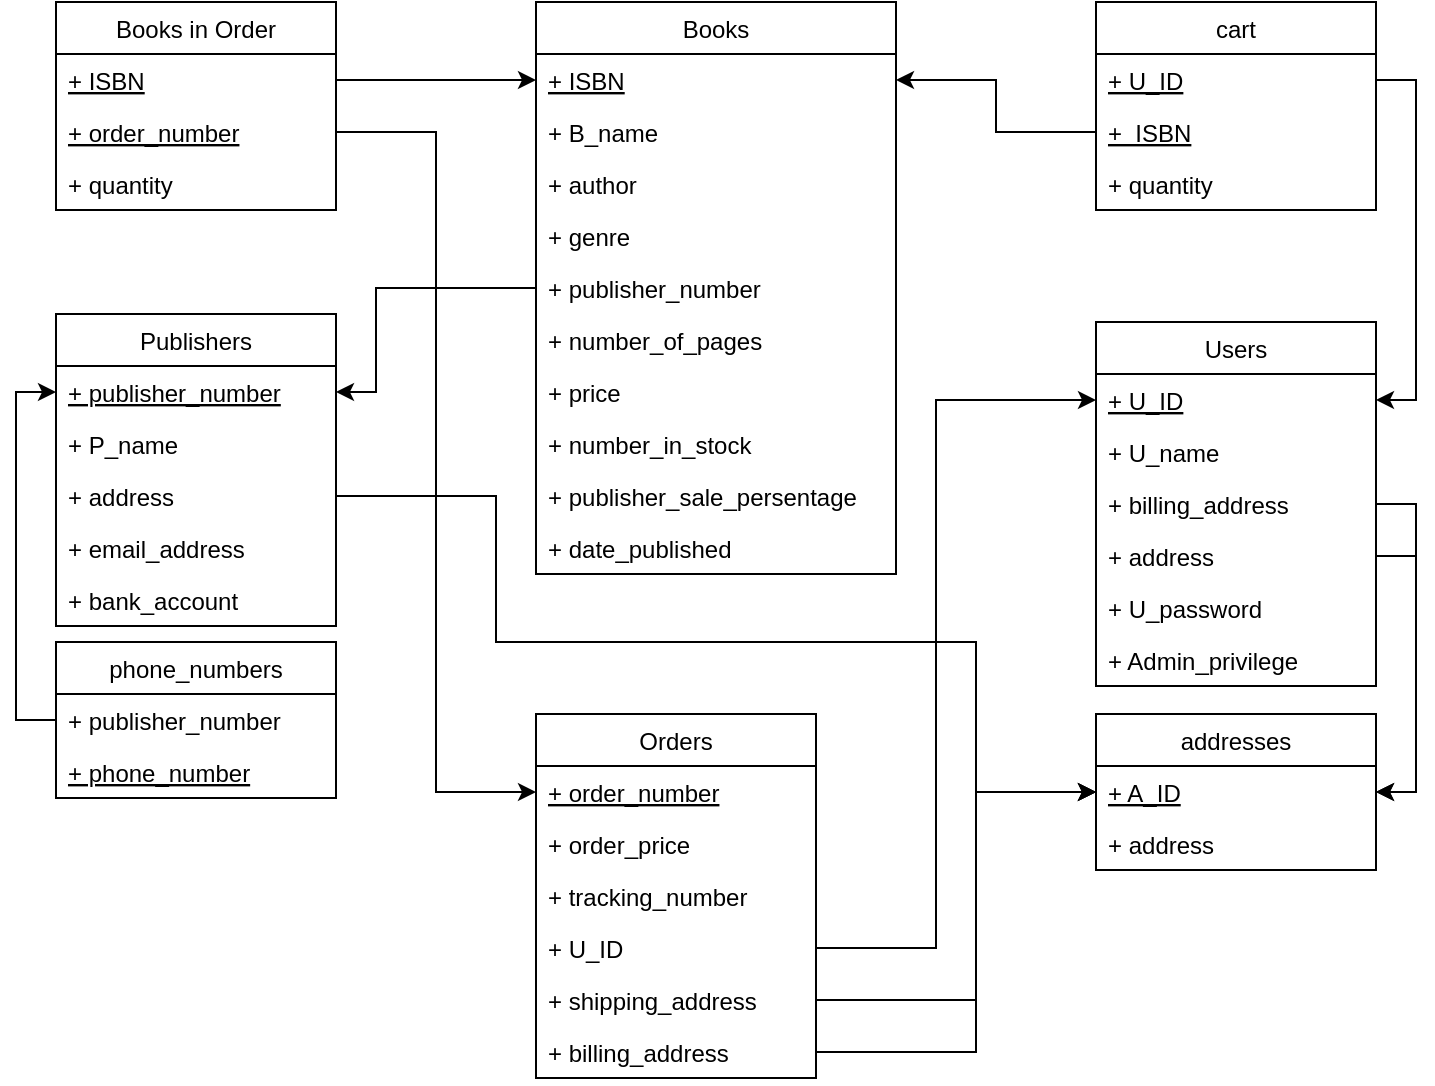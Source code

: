 <mxfile version="20.6.0" type="device"><diagram id="R2lEEEUBdFMjLlhIrx00" name="Page-1"><mxGraphModel dx="848" dy="576" grid="1" gridSize="10" guides="1" tooltips="1" connect="1" arrows="1" fold="1" page="1" pageScale="1" pageWidth="850" pageHeight="1100" math="0" shadow="0" extFonts="Permanent Marker^https://fonts.googleapis.com/css?family=Permanent+Marker"><root><mxCell id="0"/><mxCell id="1" parent="0"/><mxCell id="kY6T23p5PmkkFA9cFPmk-1" value="Books" style="swimlane;fontStyle=0;childLayout=stackLayout;horizontal=1;startSize=26;fillColor=none;horizontalStack=0;resizeParent=1;resizeParentMax=0;resizeLast=0;collapsible=1;marginBottom=0;" parent="1" vertex="1"><mxGeometry x="280" y="80" width="180" height="286" as="geometry"/></mxCell><mxCell id="kY6T23p5PmkkFA9cFPmk-2" value="+ ISBN" style="text;strokeColor=none;fillColor=none;align=left;verticalAlign=top;spacingLeft=4;spacingRight=4;overflow=hidden;rotatable=0;points=[[0,0.5],[1,0.5]];portConstraint=eastwest;fontStyle=4" parent="kY6T23p5PmkkFA9cFPmk-1" vertex="1"><mxGeometry y="26" width="180" height="26" as="geometry"/></mxCell><mxCell id="kY6T23p5PmkkFA9cFPmk-3" value="+ B_name" style="text;strokeColor=none;fillColor=none;align=left;verticalAlign=top;spacingLeft=4;spacingRight=4;overflow=hidden;rotatable=0;points=[[0,0.5],[1,0.5]];portConstraint=eastwest;" parent="kY6T23p5PmkkFA9cFPmk-1" vertex="1"><mxGeometry y="52" width="180" height="26" as="geometry"/></mxCell><mxCell id="kY6T23p5PmkkFA9cFPmk-4" value="+ author" style="text;strokeColor=none;fillColor=none;align=left;verticalAlign=top;spacingLeft=4;spacingRight=4;overflow=hidden;rotatable=0;points=[[0,0.5],[1,0.5]];portConstraint=eastwest;" parent="kY6T23p5PmkkFA9cFPmk-1" vertex="1"><mxGeometry y="78" width="180" height="26" as="geometry"/></mxCell><mxCell id="kY6T23p5PmkkFA9cFPmk-5" value="+ genre" style="text;strokeColor=none;fillColor=none;align=left;verticalAlign=top;spacingLeft=4;spacingRight=4;overflow=hidden;rotatable=0;points=[[0,0.5],[1,0.5]];portConstraint=eastwest;" parent="kY6T23p5PmkkFA9cFPmk-1" vertex="1"><mxGeometry y="104" width="180" height="26" as="geometry"/></mxCell><mxCell id="kY6T23p5PmkkFA9cFPmk-6" value="+ publisher_number" style="text;strokeColor=none;fillColor=none;align=left;verticalAlign=top;spacingLeft=4;spacingRight=4;overflow=hidden;rotatable=0;points=[[0,0.5],[1,0.5]];portConstraint=eastwest;" parent="kY6T23p5PmkkFA9cFPmk-1" vertex="1"><mxGeometry y="130" width="180" height="26" as="geometry"/></mxCell><mxCell id="kY6T23p5PmkkFA9cFPmk-7" value="+ number_of_pages" style="text;strokeColor=none;fillColor=none;align=left;verticalAlign=top;spacingLeft=4;spacingRight=4;overflow=hidden;rotatable=0;points=[[0,0.5],[1,0.5]];portConstraint=eastwest;" parent="kY6T23p5PmkkFA9cFPmk-1" vertex="1"><mxGeometry y="156" width="180" height="26" as="geometry"/></mxCell><mxCell id="kY6T23p5PmkkFA9cFPmk-8" value="+ price" style="text;strokeColor=none;fillColor=none;align=left;verticalAlign=top;spacingLeft=4;spacingRight=4;overflow=hidden;rotatable=0;points=[[0,0.5],[1,0.5]];portConstraint=eastwest;" parent="kY6T23p5PmkkFA9cFPmk-1" vertex="1"><mxGeometry y="182" width="180" height="26" as="geometry"/></mxCell><mxCell id="kY6T23p5PmkkFA9cFPmk-9" value="+ number_in_stock" style="text;strokeColor=none;fillColor=none;align=left;verticalAlign=top;spacingLeft=4;spacingRight=4;overflow=hidden;rotatable=0;points=[[0,0.5],[1,0.5]];portConstraint=eastwest;" parent="kY6T23p5PmkkFA9cFPmk-1" vertex="1"><mxGeometry y="208" width="180" height="26" as="geometry"/></mxCell><mxCell id="kY6T23p5PmkkFA9cFPmk-10" value="+ publisher_sale_persentage" style="text;strokeColor=none;fillColor=none;align=left;verticalAlign=top;spacingLeft=4;spacingRight=4;overflow=hidden;rotatable=0;points=[[0,0.5],[1,0.5]];portConstraint=eastwest;" parent="kY6T23p5PmkkFA9cFPmk-1" vertex="1"><mxGeometry y="234" width="180" height="26" as="geometry"/></mxCell><mxCell id="kY6T23p5PmkkFA9cFPmk-38" value="+ date_published&#10;" style="text;strokeColor=none;fillColor=none;align=left;verticalAlign=top;spacingLeft=4;spacingRight=4;overflow=hidden;rotatable=0;points=[[0,0.5],[1,0.5]];portConstraint=eastwest;" parent="kY6T23p5PmkkFA9cFPmk-1" vertex="1"><mxGeometry y="260" width="180" height="26" as="geometry"/></mxCell><mxCell id="kY6T23p5PmkkFA9cFPmk-11" value="Users" style="swimlane;fontStyle=0;childLayout=stackLayout;horizontal=1;startSize=26;fillColor=none;horizontalStack=0;resizeParent=1;resizeParentMax=0;resizeLast=0;collapsible=1;marginBottom=0;" parent="1" vertex="1"><mxGeometry x="560" y="240" width="140" height="182" as="geometry"/></mxCell><mxCell id="kY6T23p5PmkkFA9cFPmk-12" value="+ U_ID" style="text;strokeColor=none;fillColor=none;align=left;verticalAlign=top;spacingLeft=4;spacingRight=4;overflow=hidden;rotatable=0;points=[[0,0.5],[1,0.5]];portConstraint=eastwest;fontStyle=4" parent="kY6T23p5PmkkFA9cFPmk-11" vertex="1"><mxGeometry y="26" width="140" height="26" as="geometry"/></mxCell><mxCell id="kY6T23p5PmkkFA9cFPmk-13" value="+ U_name" style="text;strokeColor=none;fillColor=none;align=left;verticalAlign=top;spacingLeft=4;spacingRight=4;overflow=hidden;rotatable=0;points=[[0,0.5],[1,0.5]];portConstraint=eastwest;" parent="kY6T23p5PmkkFA9cFPmk-11" vertex="1"><mxGeometry y="52" width="140" height="26" as="geometry"/></mxCell><mxCell id="kY6T23p5PmkkFA9cFPmk-14" value="+ billing_address" style="text;strokeColor=none;fillColor=none;align=left;verticalAlign=top;spacingLeft=4;spacingRight=4;overflow=hidden;rotatable=0;points=[[0,0.5],[1,0.5]];portConstraint=eastwest;" parent="kY6T23p5PmkkFA9cFPmk-11" vertex="1"><mxGeometry y="78" width="140" height="26" as="geometry"/></mxCell><mxCell id="kY6T23p5PmkkFA9cFPmk-15" value="+ address" style="text;strokeColor=none;fillColor=none;align=left;verticalAlign=top;spacingLeft=4;spacingRight=4;overflow=hidden;rotatable=0;points=[[0,0.5],[1,0.5]];portConstraint=eastwest;" parent="kY6T23p5PmkkFA9cFPmk-11" vertex="1"><mxGeometry y="104" width="140" height="26" as="geometry"/></mxCell><mxCell id="J5RXeb8skmXT4I8ab_PD-3" value="+ U_password" style="text;strokeColor=none;fillColor=none;align=left;verticalAlign=top;spacingLeft=4;spacingRight=4;overflow=hidden;rotatable=0;points=[[0,0.5],[1,0.5]];portConstraint=eastwest;" parent="kY6T23p5PmkkFA9cFPmk-11" vertex="1"><mxGeometry y="130" width="140" height="26" as="geometry"/></mxCell><mxCell id="xmV-hLpOCKNrkYkI8xjH-5" value="+ Admin_privilege" style="text;strokeColor=none;fillColor=none;align=left;verticalAlign=top;spacingLeft=4;spacingRight=4;overflow=hidden;rotatable=0;points=[[0,0.5],[1,0.5]];portConstraint=eastwest;" vertex="1" parent="kY6T23p5PmkkFA9cFPmk-11"><mxGeometry y="156" width="140" height="26" as="geometry"/></mxCell><mxCell id="kY6T23p5PmkkFA9cFPmk-16" value="Orders" style="swimlane;fontStyle=0;childLayout=stackLayout;horizontal=1;startSize=26;fillColor=none;horizontalStack=0;resizeParent=1;resizeParentMax=0;resizeLast=0;collapsible=1;marginBottom=0;" parent="1" vertex="1"><mxGeometry x="280" y="436" width="140" height="182" as="geometry"/></mxCell><mxCell id="kY6T23p5PmkkFA9cFPmk-17" value="+ order_number" style="text;strokeColor=none;fillColor=none;align=left;verticalAlign=top;spacingLeft=4;spacingRight=4;overflow=hidden;rotatable=0;points=[[0,0.5],[1,0.5]];portConstraint=eastwest;fontStyle=4" parent="kY6T23p5PmkkFA9cFPmk-16" vertex="1"><mxGeometry y="26" width="140" height="26" as="geometry"/></mxCell><mxCell id="kY6T23p5PmkkFA9cFPmk-20" value="+ order_price" style="text;strokeColor=none;fillColor=none;align=left;verticalAlign=top;spacingLeft=4;spacingRight=4;overflow=hidden;rotatable=0;points=[[0,0.5],[1,0.5]];portConstraint=eastwest;" parent="kY6T23p5PmkkFA9cFPmk-16" vertex="1"><mxGeometry y="52" width="140" height="26" as="geometry"/></mxCell><mxCell id="kY6T23p5PmkkFA9cFPmk-21" value="+ tracking_number" style="text;strokeColor=none;fillColor=none;align=left;verticalAlign=top;spacingLeft=4;spacingRight=4;overflow=hidden;rotatable=0;points=[[0,0.5],[1,0.5]];portConstraint=eastwest;" parent="kY6T23p5PmkkFA9cFPmk-16" vertex="1"><mxGeometry y="78" width="140" height="26" as="geometry"/></mxCell><mxCell id="kY6T23p5PmkkFA9cFPmk-36" value="+ U_ID" style="text;strokeColor=none;fillColor=none;align=left;verticalAlign=top;spacingLeft=4;spacingRight=4;overflow=hidden;rotatable=0;points=[[0,0.5],[1,0.5]];portConstraint=eastwest;" parent="kY6T23p5PmkkFA9cFPmk-16" vertex="1"><mxGeometry y="104" width="140" height="26" as="geometry"/></mxCell><mxCell id="kY6T23p5PmkkFA9cFPmk-18" value="+ shipping_address" style="text;strokeColor=none;fillColor=none;align=left;verticalAlign=top;spacingLeft=4;spacingRight=4;overflow=hidden;rotatable=0;points=[[0,0.5],[1,0.5]];portConstraint=eastwest;" parent="kY6T23p5PmkkFA9cFPmk-16" vertex="1"><mxGeometry y="130" width="140" height="26" as="geometry"/></mxCell><mxCell id="kY6T23p5PmkkFA9cFPmk-44" value="+ billing_address" style="text;strokeColor=none;fillColor=none;align=left;verticalAlign=top;spacingLeft=4;spacingRight=4;overflow=hidden;rotatable=0;points=[[0,0.5],[1,0.5]];portConstraint=eastwest;" parent="kY6T23p5PmkkFA9cFPmk-16" vertex="1"><mxGeometry y="156" width="140" height="26" as="geometry"/></mxCell><mxCell id="kY6T23p5PmkkFA9cFPmk-22" value="Publishers" style="swimlane;fontStyle=0;childLayout=stackLayout;horizontal=1;startSize=26;fillColor=none;horizontalStack=0;resizeParent=1;resizeParentMax=0;resizeLast=0;collapsible=1;marginBottom=0;" parent="1" vertex="1"><mxGeometry x="40" y="236" width="140" height="156" as="geometry"/></mxCell><mxCell id="kY6T23p5PmkkFA9cFPmk-23" value="+ publisher_number" style="text;strokeColor=none;fillColor=none;align=left;verticalAlign=top;spacingLeft=4;spacingRight=4;overflow=hidden;rotatable=0;points=[[0,0.5],[1,0.5]];portConstraint=eastwest;fontStyle=4" parent="kY6T23p5PmkkFA9cFPmk-22" vertex="1"><mxGeometry y="26" width="140" height="26" as="geometry"/></mxCell><mxCell id="kY6T23p5PmkkFA9cFPmk-24" value="+ P_name" style="text;strokeColor=none;fillColor=none;align=left;verticalAlign=top;spacingLeft=4;spacingRight=4;overflow=hidden;rotatable=0;points=[[0,0.5],[1,0.5]];portConstraint=eastwest;" parent="kY6T23p5PmkkFA9cFPmk-22" vertex="1"><mxGeometry y="52" width="140" height="26" as="geometry"/></mxCell><mxCell id="kY6T23p5PmkkFA9cFPmk-25" value="+ address" style="text;strokeColor=none;fillColor=none;align=left;verticalAlign=top;spacingLeft=4;spacingRight=4;overflow=hidden;rotatable=0;points=[[0,0.5],[1,0.5]];portConstraint=eastwest;" parent="kY6T23p5PmkkFA9cFPmk-22" vertex="1"><mxGeometry y="78" width="140" height="26" as="geometry"/></mxCell><mxCell id="kY6T23p5PmkkFA9cFPmk-26" value="+ email_address" style="text;strokeColor=none;fillColor=none;align=left;verticalAlign=top;spacingLeft=4;spacingRight=4;overflow=hidden;rotatable=0;points=[[0,0.5],[1,0.5]];portConstraint=eastwest;" parent="kY6T23p5PmkkFA9cFPmk-22" vertex="1"><mxGeometry y="104" width="140" height="26" as="geometry"/></mxCell><mxCell id="Q8hVZ-laRjTneT5C1Gk_-14" value="+ bank_account" style="text;strokeColor=none;fillColor=none;align=left;verticalAlign=top;spacingLeft=4;spacingRight=4;overflow=hidden;rotatable=0;points=[[0,0.5],[1,0.5]];portConstraint=eastwest;" parent="kY6T23p5PmkkFA9cFPmk-22" vertex="1"><mxGeometry y="130" width="140" height="26" as="geometry"/></mxCell><mxCell id="kY6T23p5PmkkFA9cFPmk-28" value="cart" style="swimlane;fontStyle=0;childLayout=stackLayout;horizontal=1;startSize=26;fillColor=none;horizontalStack=0;resizeParent=1;resizeParentMax=0;resizeLast=0;collapsible=1;marginBottom=0;" parent="1" vertex="1"><mxGeometry x="560" y="80" width="140" height="104" as="geometry"/></mxCell><mxCell id="kY6T23p5PmkkFA9cFPmk-29" value="+ U_ID" style="text;strokeColor=none;fillColor=none;align=left;verticalAlign=top;spacingLeft=4;spacingRight=4;overflow=hidden;rotatable=0;points=[[0,0.5],[1,0.5]];portConstraint=eastwest;fontStyle=4" parent="kY6T23p5PmkkFA9cFPmk-28" vertex="1"><mxGeometry y="26" width="140" height="26" as="geometry"/></mxCell><mxCell id="kY6T23p5PmkkFA9cFPmk-30" value="+  ISBN" style="text;strokeColor=none;fillColor=none;align=left;verticalAlign=top;spacingLeft=4;spacingRight=4;overflow=hidden;rotatable=0;points=[[0,0.5],[1,0.5]];portConstraint=eastwest;fontStyle=4" parent="kY6T23p5PmkkFA9cFPmk-28" vertex="1"><mxGeometry y="52" width="140" height="26" as="geometry"/></mxCell><mxCell id="kY6T23p5PmkkFA9cFPmk-31" value="+ quantity" style="text;strokeColor=none;fillColor=none;align=left;verticalAlign=top;spacingLeft=4;spacingRight=4;overflow=hidden;rotatable=0;points=[[0,0.5],[1,0.5]];portConstraint=eastwest;" parent="kY6T23p5PmkkFA9cFPmk-28" vertex="1"><mxGeometry y="78" width="140" height="26" as="geometry"/></mxCell><mxCell id="kY6T23p5PmkkFA9cFPmk-32" value="Books in Order" style="swimlane;fontStyle=0;childLayout=stackLayout;horizontal=1;startSize=26;fillColor=none;horizontalStack=0;resizeParent=1;resizeParentMax=0;resizeLast=0;collapsible=1;marginBottom=0;" parent="1" vertex="1"><mxGeometry x="40" y="80" width="140" height="104" as="geometry"/></mxCell><mxCell id="kY6T23p5PmkkFA9cFPmk-33" value="+ ISBN" style="text;strokeColor=none;fillColor=none;align=left;verticalAlign=top;spacingLeft=4;spacingRight=4;overflow=hidden;rotatable=0;points=[[0,0.5],[1,0.5]];portConstraint=eastwest;fontStyle=4" parent="kY6T23p5PmkkFA9cFPmk-32" vertex="1"><mxGeometry y="26" width="140" height="26" as="geometry"/></mxCell><mxCell id="kY6T23p5PmkkFA9cFPmk-34" value="+ order_number" style="text;strokeColor=none;fillColor=none;align=left;verticalAlign=top;spacingLeft=4;spacingRight=4;overflow=hidden;rotatable=0;points=[[0,0.5],[1,0.5]];portConstraint=eastwest;fontStyle=4" parent="kY6T23p5PmkkFA9cFPmk-32" vertex="1"><mxGeometry y="52" width="140" height="26" as="geometry"/></mxCell><mxCell id="kY6T23p5PmkkFA9cFPmk-35" value="+ quantity" style="text;strokeColor=none;fillColor=none;align=left;verticalAlign=top;spacingLeft=4;spacingRight=4;overflow=hidden;rotatable=0;points=[[0,0.5],[1,0.5]];portConstraint=eastwest;" parent="kY6T23p5PmkkFA9cFPmk-32" vertex="1"><mxGeometry y="78" width="140" height="26" as="geometry"/></mxCell><mxCell id="kY6T23p5PmkkFA9cFPmk-40" value="phone_numbers" style="swimlane;fontStyle=0;childLayout=stackLayout;horizontal=1;startSize=26;fillColor=none;horizontalStack=0;resizeParent=1;resizeParentMax=0;resizeLast=0;collapsible=1;marginBottom=0;" parent="1" vertex="1"><mxGeometry x="40" y="400" width="140" height="78" as="geometry"/></mxCell><mxCell id="kY6T23p5PmkkFA9cFPmk-41" value="+ publisher_number" style="text;strokeColor=none;fillColor=none;align=left;verticalAlign=top;spacingLeft=4;spacingRight=4;overflow=hidden;rotatable=0;points=[[0,0.5],[1,0.5]];portConstraint=eastwest;" parent="kY6T23p5PmkkFA9cFPmk-40" vertex="1"><mxGeometry y="26" width="140" height="26" as="geometry"/></mxCell><mxCell id="kY6T23p5PmkkFA9cFPmk-42" value="+ phone_number" style="text;strokeColor=none;fillColor=none;align=left;verticalAlign=top;spacingLeft=4;spacingRight=4;overflow=hidden;rotatable=0;points=[[0,0.5],[1,0.5]];portConstraint=eastwest;fontStyle=4" parent="kY6T23p5PmkkFA9cFPmk-40" vertex="1"><mxGeometry y="52" width="140" height="26" as="geometry"/></mxCell><mxCell id="kY6T23p5PmkkFA9cFPmk-46" value="addresses" style="swimlane;fontStyle=0;childLayout=stackLayout;horizontal=1;startSize=26;fillColor=none;horizontalStack=0;resizeParent=1;resizeParentMax=0;resizeLast=0;collapsible=1;marginBottom=0;" parent="1" vertex="1"><mxGeometry x="560" y="436" width="140" height="78" as="geometry"/></mxCell><mxCell id="kY6T23p5PmkkFA9cFPmk-47" value="+ A_ID" style="text;strokeColor=none;fillColor=none;align=left;verticalAlign=top;spacingLeft=4;spacingRight=4;overflow=hidden;rotatable=0;points=[[0,0.5],[1,0.5]];portConstraint=eastwest;fontStyle=4" parent="kY6T23p5PmkkFA9cFPmk-46" vertex="1"><mxGeometry y="26" width="140" height="26" as="geometry"/></mxCell><mxCell id="kY6T23p5PmkkFA9cFPmk-48" value="+ address" style="text;strokeColor=none;fillColor=none;align=left;verticalAlign=top;spacingLeft=4;spacingRight=4;overflow=hidden;rotatable=0;points=[[0,0.5],[1,0.5]];portConstraint=eastwest;" parent="kY6T23p5PmkkFA9cFPmk-46" vertex="1"><mxGeometry y="52" width="140" height="26" as="geometry"/></mxCell><mxCell id="Q8hVZ-laRjTneT5C1Gk_-2" style="edgeStyle=orthogonalEdgeStyle;rounded=0;orthogonalLoop=1;jettySize=auto;html=1;exitX=0;exitY=0.5;exitDx=0;exitDy=0;entryX=1;entryY=0.5;entryDx=0;entryDy=0;" parent="1" source="kY6T23p5PmkkFA9cFPmk-6" target="kY6T23p5PmkkFA9cFPmk-23" edge="1"><mxGeometry relative="1" as="geometry"><Array as="points"><mxPoint x="200" y="223"/><mxPoint x="200" y="275"/></Array></mxGeometry></mxCell><mxCell id="Q8hVZ-laRjTneT5C1Gk_-3" style="edgeStyle=orthogonalEdgeStyle;rounded=0;orthogonalLoop=1;jettySize=auto;html=1;exitX=0;exitY=0.5;exitDx=0;exitDy=0;entryX=1;entryY=0.5;entryDx=0;entryDy=0;" parent="1" source="kY6T23p5PmkkFA9cFPmk-30" target="kY6T23p5PmkkFA9cFPmk-2" edge="1"><mxGeometry relative="1" as="geometry"/></mxCell><mxCell id="Q8hVZ-laRjTneT5C1Gk_-4" style="edgeStyle=orthogonalEdgeStyle;rounded=0;orthogonalLoop=1;jettySize=auto;html=1;exitX=1;exitY=0.5;exitDx=0;exitDy=0;entryX=1;entryY=0.5;entryDx=0;entryDy=0;" parent="1" source="kY6T23p5PmkkFA9cFPmk-29" target="kY6T23p5PmkkFA9cFPmk-12" edge="1"><mxGeometry relative="1" as="geometry"/></mxCell><mxCell id="Q8hVZ-laRjTneT5C1Gk_-5" style="edgeStyle=orthogonalEdgeStyle;rounded=0;orthogonalLoop=1;jettySize=auto;html=1;exitX=1;exitY=0.5;exitDx=0;exitDy=0;entryX=0;entryY=0.5;entryDx=0;entryDy=0;" parent="1" source="kY6T23p5PmkkFA9cFPmk-36" target="kY6T23p5PmkkFA9cFPmk-12" edge="1"><mxGeometry relative="1" as="geometry"><Array as="points"><mxPoint x="480" y="553"/><mxPoint x="480" y="279"/></Array></mxGeometry></mxCell><mxCell id="Q8hVZ-laRjTneT5C1Gk_-7" style="edgeStyle=orthogonalEdgeStyle;rounded=0;orthogonalLoop=1;jettySize=auto;html=1;exitX=1;exitY=0.5;exitDx=0;exitDy=0;entryX=0;entryY=0.5;entryDx=0;entryDy=0;" parent="1" source="kY6T23p5PmkkFA9cFPmk-34" target="kY6T23p5PmkkFA9cFPmk-17" edge="1"><mxGeometry relative="1" as="geometry"/></mxCell><mxCell id="Q8hVZ-laRjTneT5C1Gk_-8" style="edgeStyle=orthogonalEdgeStyle;rounded=0;orthogonalLoop=1;jettySize=auto;html=1;exitX=1;exitY=0.5;exitDx=0;exitDy=0;entryX=1;entryY=0.5;entryDx=0;entryDy=0;startArrow=classic;startFill=1;endArrow=none;endFill=0;" parent="1" source="kY6T23p5PmkkFA9cFPmk-47" target="kY6T23p5PmkkFA9cFPmk-14" edge="1"><mxGeometry relative="1" as="geometry"/></mxCell><mxCell id="Q8hVZ-laRjTneT5C1Gk_-9" style="edgeStyle=orthogonalEdgeStyle;rounded=0;orthogonalLoop=1;jettySize=auto;html=1;exitX=1;exitY=0.5;exitDx=0;exitDy=0;entryX=1;entryY=0.5;entryDx=0;entryDy=0;endArrow=none;endFill=0;startArrow=classic;startFill=1;" parent="1" source="kY6T23p5PmkkFA9cFPmk-47" target="kY6T23p5PmkkFA9cFPmk-15" edge="1"><mxGeometry relative="1" as="geometry"/></mxCell><mxCell id="Q8hVZ-laRjTneT5C1Gk_-12" style="edgeStyle=orthogonalEdgeStyle;rounded=0;orthogonalLoop=1;jettySize=auto;html=1;exitX=0;exitY=0.5;exitDx=0;exitDy=0;entryX=0;entryY=0.5;entryDx=0;entryDy=0;" parent="1" source="kY6T23p5PmkkFA9cFPmk-41" target="kY6T23p5PmkkFA9cFPmk-23" edge="1"><mxGeometry relative="1" as="geometry"/></mxCell><mxCell id="Q8hVZ-laRjTneT5C1Gk_-13" style="edgeStyle=orthogonalEdgeStyle;rounded=0;orthogonalLoop=1;jettySize=auto;html=1;exitX=0;exitY=0.5;exitDx=0;exitDy=0;entryX=1;entryY=0.5;entryDx=0;entryDy=0;startArrow=classic;startFill=1;endArrow=none;endFill=0;" parent="1" source="kY6T23p5PmkkFA9cFPmk-47" target="kY6T23p5PmkkFA9cFPmk-25" edge="1"><mxGeometry relative="1" as="geometry"><Array as="points"><mxPoint x="500" y="475"/><mxPoint x="500" y="400"/><mxPoint x="260" y="400"/><mxPoint x="260" y="327"/></Array></mxGeometry></mxCell><mxCell id="xmV-hLpOCKNrkYkI8xjH-1" style="edgeStyle=orthogonalEdgeStyle;rounded=0;orthogonalLoop=1;jettySize=auto;html=1;exitX=1;exitY=0.5;exitDx=0;exitDy=0;entryX=0;entryY=0.5;entryDx=0;entryDy=0;" edge="1" parent="1" source="kY6T23p5PmkkFA9cFPmk-33" target="kY6T23p5PmkkFA9cFPmk-2"><mxGeometry relative="1" as="geometry"/></mxCell><mxCell id="xmV-hLpOCKNrkYkI8xjH-2" style="edgeStyle=orthogonalEdgeStyle;rounded=0;orthogonalLoop=1;jettySize=auto;html=1;exitX=1;exitY=0.5;exitDx=0;exitDy=0;entryX=0;entryY=0.5;entryDx=0;entryDy=0;" edge="1" parent="1" source="kY6T23p5PmkkFA9cFPmk-18" target="kY6T23p5PmkkFA9cFPmk-47"><mxGeometry relative="1" as="geometry"><Array as="points"><mxPoint x="500" y="579"/><mxPoint x="500" y="475"/></Array></mxGeometry></mxCell><mxCell id="xmV-hLpOCKNrkYkI8xjH-4" style="edgeStyle=orthogonalEdgeStyle;rounded=0;orthogonalLoop=1;jettySize=auto;html=1;exitX=1;exitY=0.5;exitDx=0;exitDy=0;entryX=0;entryY=0.5;entryDx=0;entryDy=0;" edge="1" parent="1" source="kY6T23p5PmkkFA9cFPmk-44" target="kY6T23p5PmkkFA9cFPmk-47"><mxGeometry relative="1" as="geometry"><mxPoint x="560" y="470" as="targetPoint"/><Array as="points"><mxPoint x="500" y="605"/><mxPoint x="500" y="475"/></Array></mxGeometry></mxCell></root></mxGraphModel></diagram></mxfile>